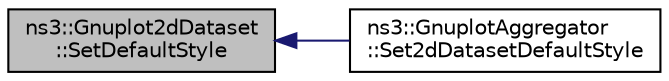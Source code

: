 digraph "ns3::Gnuplot2dDataset::SetDefaultStyle"
{
  edge [fontname="Helvetica",fontsize="10",labelfontname="Helvetica",labelfontsize="10"];
  node [fontname="Helvetica",fontsize="10",shape=record];
  rankdir="LR";
  Node1 [label="ns3::Gnuplot2dDataset\l::SetDefaultStyle",height=0.2,width=0.4,color="black", fillcolor="grey75", style="filled", fontcolor="black"];
  Node1 -> Node2 [dir="back",color="midnightblue",fontsize="10",style="solid"];
  Node2 [label="ns3::GnuplotAggregator\l::Set2dDatasetDefaultStyle",height=0.2,width=0.4,color="black", fillcolor="white", style="filled",URL="$de/d0b/classns3_1_1GnuplotAggregator.html#af284318b5c189d71070b88ddfd57f7a1",tooltip="Change default style for all newly created objects. "];
}
